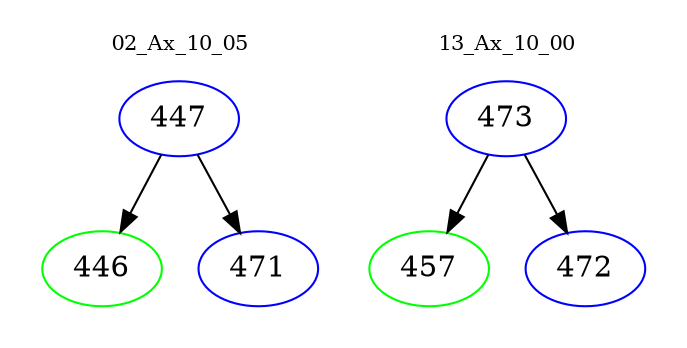 digraph{
subgraph cluster_0 {
color = white
label = "02_Ax_10_05";
fontsize=10;
T0_447 [label="447", color="blue"]
T0_447 -> T0_446 [color="black"]
T0_446 [label="446", color="green"]
T0_447 -> T0_471 [color="black"]
T0_471 [label="471", color="blue"]
}
subgraph cluster_1 {
color = white
label = "13_Ax_10_00";
fontsize=10;
T1_473 [label="473", color="blue"]
T1_473 -> T1_457 [color="black"]
T1_457 [label="457", color="green"]
T1_473 -> T1_472 [color="black"]
T1_472 [label="472", color="blue"]
}
}
